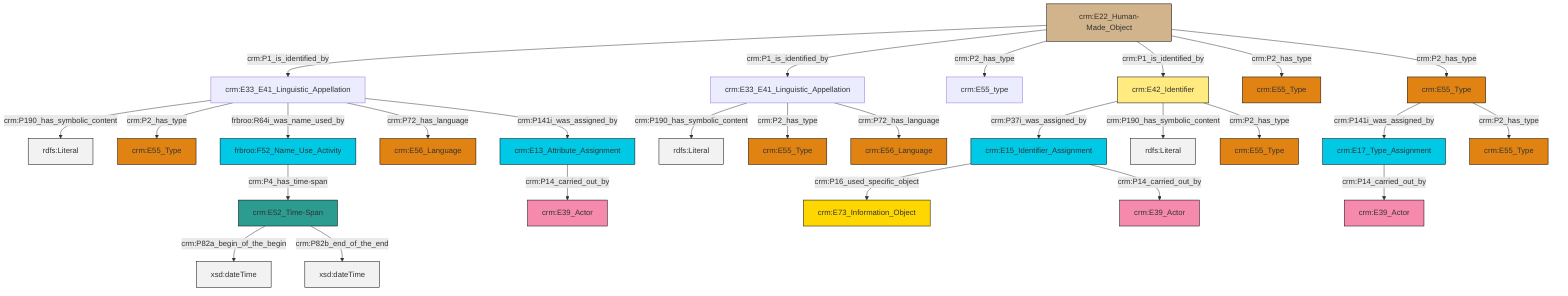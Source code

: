 graph TD
classDef Literal fill:#f2f2f2,stroke:#000000;
classDef CRM_Entity fill:#FFFFFF,stroke:#000000;
classDef Temporal_Entity fill:#00C9E6, stroke:#000000;
classDef Type fill:#E18312, stroke:#000000;
classDef Time-Span fill:#2C9C91, stroke:#000000;
classDef Appellation fill:#FFEB7F, stroke:#000000;
classDef Place fill:#008836, stroke:#000000;
classDef Persistent_Item fill:#B266B2, stroke:#000000;
classDef Conceptual_Object fill:#FFD700, stroke:#000000;
classDef Physical_Thing fill:#D2B48C, stroke:#000000;
classDef Actor fill:#f58aad, stroke:#000000;
classDef PC_Classes fill:#4ce600, stroke:#000000;
classDef Multi fill:#cccccc,stroke:#000000;

2["crm:E33_E41_Linguistic_Appellation"]:::Default -->|crm:P190_has_symbolic_content| 3[rdfs:Literal]:::Literal
8["crm:E33_E41_Linguistic_Appellation"]:::Default -->|crm:P190_has_symbolic_content| 9[rdfs:Literal]:::Literal
14["crm:E55_Type"]:::Type -->|crm:P141i_was_assigned_by| 15["crm:E17_Type_Assignment"]:::Temporal_Entity
16["crm:E42_Identifier"]:::Appellation -->|crm:P37i_was_assigned_by| 0["crm:E15_Identifier_Assignment"]:::Temporal_Entity
8["crm:E33_E41_Linguistic_Appellation"]:::Default -->|crm:P2_has_type| 6["crm:E55_Type"]:::Type
8["crm:E33_E41_Linguistic_Appellation"]:::Default -->|crm:P72_has_language| 4["crm:E56_Language"]:::Type
17["crm:E22_Human-Made_Object"]:::Physical_Thing -->|crm:P1_is_identified_by| 2["crm:E33_E41_Linguistic_Appellation"]:::Default
2["crm:E33_E41_Linguistic_Appellation"]:::Default -->|crm:P2_has_type| 18["crm:E55_Type"]:::Type
17["crm:E22_Human-Made_Object"]:::Physical_Thing -->|crm:P1_is_identified_by| 8["crm:E33_E41_Linguistic_Appellation"]:::Default
17["crm:E22_Human-Made_Object"]:::Physical_Thing -->|crm:P2_has_type| 21["crm:E55_type"]:::Default
17["crm:E22_Human-Made_Object"]:::Physical_Thing -->|crm:P1_is_identified_by| 16["crm:E42_Identifier"]:::Appellation
17["crm:E22_Human-Made_Object"]:::Physical_Thing -->|crm:P2_has_type| 19["crm:E55_Type"]:::Type
0["crm:E15_Identifier_Assignment"]:::Temporal_Entity -->|crm:P16_used_specific_object| 27["crm:E73_Information_Object"]:::Conceptual_Object
15["crm:E17_Type_Assignment"]:::Temporal_Entity -->|crm:P14_carried_out_by| 23["crm:E39_Actor"]:::Actor
10["frbroo:F52_Name_Use_Activity"]:::Temporal_Entity -->|crm:P4_has_time-span| 28["crm:E52_Time-Span"]:::Time-Span
2["crm:E33_E41_Linguistic_Appellation"]:::Default -->|frbroo:R64i_was_name_used_by| 10["frbroo:F52_Name_Use_Activity"]:::Temporal_Entity
16["crm:E42_Identifier"]:::Appellation -->|crm:P190_has_symbolic_content| 45[rdfs:Literal]:::Literal
34["crm:E13_Attribute_Assignment"]:::Temporal_Entity -->|crm:P14_carried_out_by| 39["crm:E39_Actor"]:::Actor
16["crm:E42_Identifier"]:::Appellation -->|crm:P2_has_type| 41["crm:E55_Type"]:::Type
17["crm:E22_Human-Made_Object"]:::Physical_Thing -->|crm:P2_has_type| 14["crm:E55_Type"]:::Type
14["crm:E55_Type"]:::Type -->|crm:P2_has_type| 32["crm:E55_Type"]:::Type
28["crm:E52_Time-Span"]:::Time-Span -->|crm:P82a_begin_of_the_begin| 47[xsd:dateTime]:::Literal
2["crm:E33_E41_Linguistic_Appellation"]:::Default -->|crm:P72_has_language| 30["crm:E56_Language"]:::Type
2["crm:E33_E41_Linguistic_Appellation"]:::Default -->|crm:P141i_was_assigned_by| 34["crm:E13_Attribute_Assignment"]:::Temporal_Entity
28["crm:E52_Time-Span"]:::Time-Span -->|crm:P82b_end_of_the_end| 50[xsd:dateTime]:::Literal
0["crm:E15_Identifier_Assignment"]:::Temporal_Entity -->|crm:P14_carried_out_by| 12["crm:E39_Actor"]:::Actor